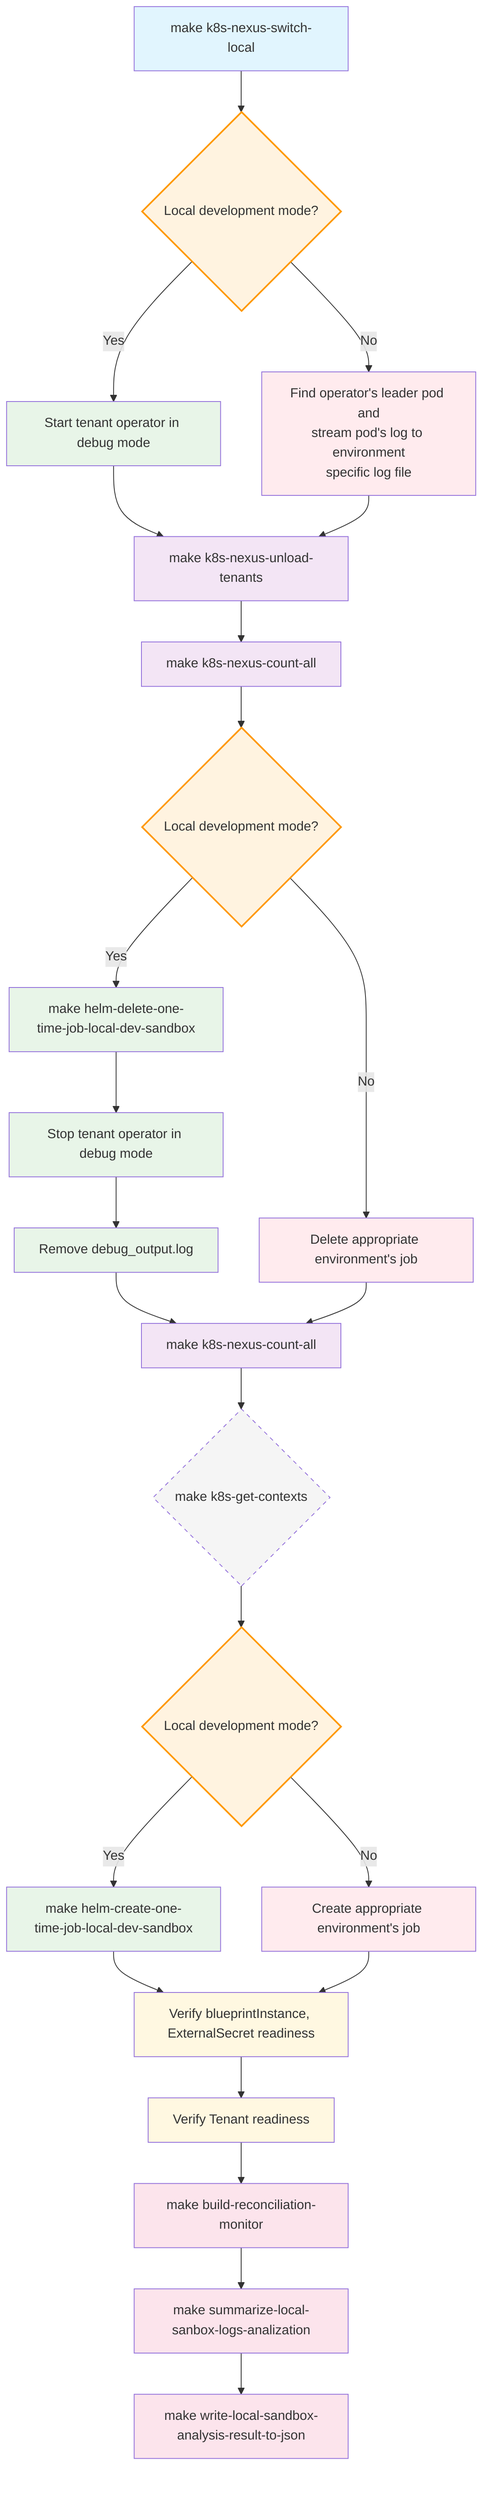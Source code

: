 flowchart TD
    A[make k8s-nexus-switch-local] --> B{Local development mode?}
    
    %% Local development path
    B -->|Yes| C[Start tenant operator in debug mode]
    
    %% Environment path  
    B -->|No| D[Find operator's leader pod and<br/>stream pod's log to environment<br/>specific log file]
    
    %% Convergence
    C --> E[make k8s-nexus-unload-tenants]
    D --> E
    E --> F[make k8s-nexus-count-all]
    
    %% Cleanup phase conditional
    F --> G{Local development mode?}
    
    %% Local cleanup path
    G -->|Yes| H[make helm-delete-one-time-job-local-dev-sandbox]
    H --> I[Stop tenant operator in debug mode]
    I --> J[Remove debug_output.log]
    
    %% Environment cleanup path
    G -->|No| K[Delete appropriate environment's job]
    
    %% Convergence after cleanup
    J --> L[make k8s-nexus-count-all]
    K --> L
    L --> M{make k8s-get-contexts}
    
    %% Deploy phase conditional
    M --> N{Local development mode?}
    
    %% Local deploy path
    N -->|Yes| O[make helm-create-one-time-job-local-dev-sandbox]
    
    %% Environment deploy path
    N -->|No| P[Create appropriate environment's job]
    
    %% Convergence and verification
    O --> Q[Verify blueprintInstance, ExternalSecret readiness]
    P --> Q
    Q --> R[Verify Tenant readiness]
    R --> S[make build-reconciliation-monitor]
    S --> T[make summarize-local-sanbox-logs-analization]
    T --> U[make write-local-sandbox-analysis-result-to-json]
    
    %% Styling for different phases and modes
    classDef setup fill:#e1f5fe
    classDef decision fill:#fff3e0,stroke:#ff9800,stroke-width:2px
    classDef local fill:#e8f5e8
    classDef environment fill:#ffebee
    classDef common fill:#f3e5f5
    classDef verify fill:#fff8e1
    classDef analysis fill:#fce4ec
    classDef optional fill:#f5f5f5,stroke-dasharray: 5 5
    
    class A setup
    class B,G,N decision
    class C,H,I,J,O local
    class D,K,P environment
    class E,F,L,Q,R common
    class Q,R verify
    class S,T,U analysis
    class M optional